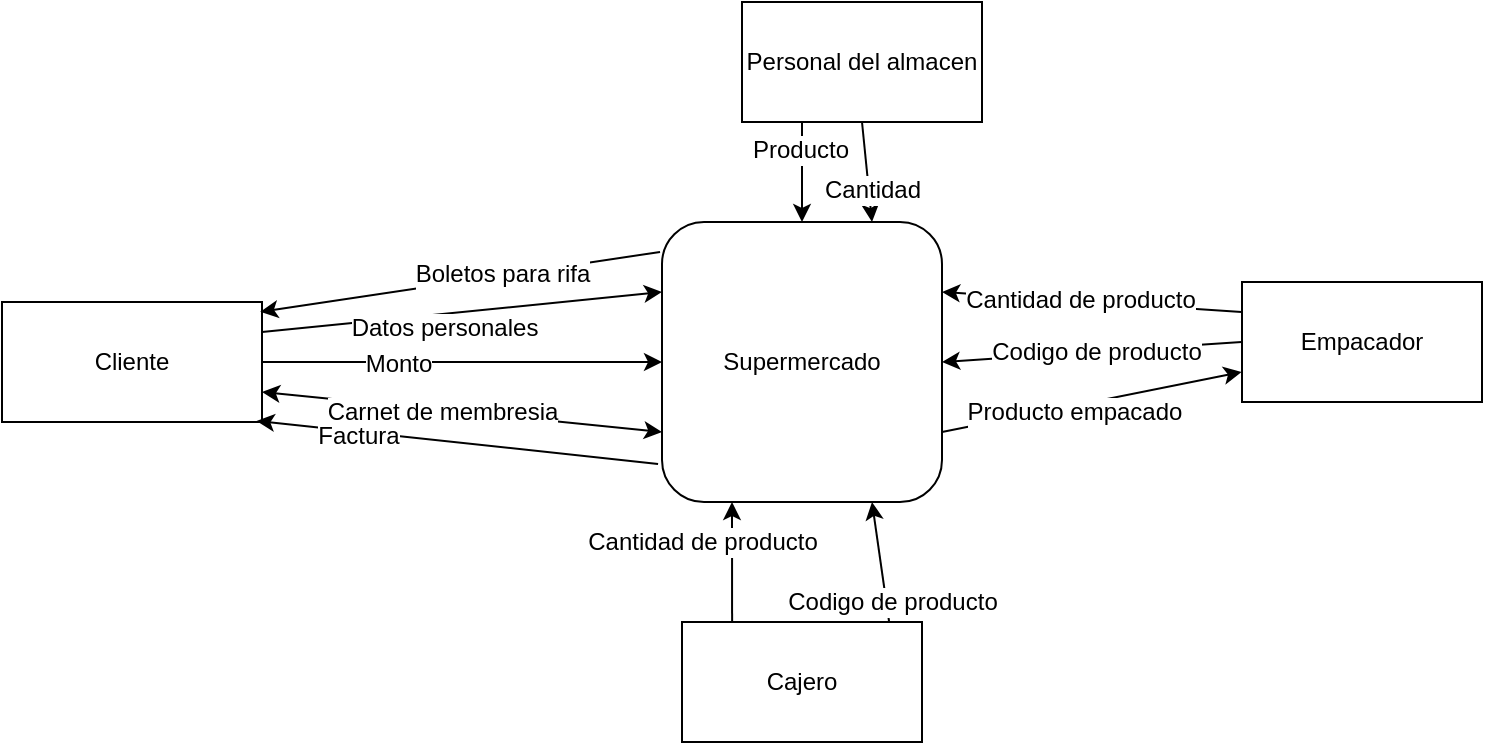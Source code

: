 <mxfile version="12.1.0" type="device" pages="1"><diagram id="RBgqoun1Oi7RcWf405jg" name="Page-1"><mxGraphModel dx="1754" dy="574" grid="1" gridSize="10" guides="1" tooltips="1" connect="1" arrows="1" fold="1" page="1" pageScale="1" pageWidth="850" pageHeight="1100" math="0" shadow="0"><root><mxCell id="0"/><mxCell id="1" parent="0"/><mxCell id="tN5eDUMFqfAJMbQB3UL4-1" value="Cliente" style="rounded=0;whiteSpace=wrap;html=1;" parent="1" vertex="1"><mxGeometry x="-20" y="260" width="130" height="60" as="geometry"/></mxCell><mxCell id="tN5eDUMFqfAJMbQB3UL4-2" value="" style="endArrow=classic;html=1;exitX=1;exitY=0.5;exitDx=0;exitDy=0;entryX=0;entryY=0.5;entryDx=0;entryDy=0;" parent="1" source="tN5eDUMFqfAJMbQB3UL4-1" target="tN5eDUMFqfAJMbQB3UL4-6" edge="1"><mxGeometry width="50" height="50" relative="1" as="geometry"><mxPoint x="150" y="380" as="sourcePoint"/><mxPoint x="290" y="290" as="targetPoint"/></mxGeometry></mxCell><mxCell id="tN5eDUMFqfAJMbQB3UL4-3" value="Monto" style="text;html=1;resizable=0;points=[];align=center;verticalAlign=middle;labelBackgroundColor=#ffffff;" parent="tN5eDUMFqfAJMbQB3UL4-2" vertex="1" connectable="0"><mxGeometry x="-0.319" y="-1" relative="1" as="geometry"><mxPoint as="offset"/></mxGeometry></mxCell><mxCell id="tN5eDUMFqfAJMbQB3UL4-4" value="" style="endArrow=classic;html=1;exitX=1;exitY=0.25;exitDx=0;exitDy=0;entryX=0;entryY=0.25;entryDx=0;entryDy=0;" parent="1" source="tN5eDUMFqfAJMbQB3UL4-1" target="tN5eDUMFqfAJMbQB3UL4-6" edge="1"><mxGeometry width="50" height="50" relative="1" as="geometry"><mxPoint x="230" y="230" as="sourcePoint"/><mxPoint x="300" y="225" as="targetPoint"/></mxGeometry></mxCell><mxCell id="tN5eDUMFqfAJMbQB3UL4-5" value="Datos personales&lt;br&gt;" style="text;html=1;resizable=0;points=[];align=center;verticalAlign=middle;labelBackgroundColor=#ffffff;" parent="tN5eDUMFqfAJMbQB3UL4-4" vertex="1" connectable="0"><mxGeometry x="-0.516" relative="1" as="geometry"><mxPoint x="42" y="3" as="offset"/></mxGeometry></mxCell><mxCell id="tN5eDUMFqfAJMbQB3UL4-6" value="Supermercado" style="rounded=1;whiteSpace=wrap;html=1;" parent="1" vertex="1"><mxGeometry x="310" y="220" width="140" height="140" as="geometry"/></mxCell><mxCell id="tN5eDUMFqfAJMbQB3UL4-14" value="" style="endArrow=classic;startArrow=classic;html=1;exitX=1;exitY=0.75;exitDx=0;exitDy=0;entryX=0;entryY=0.75;entryDx=0;entryDy=0;" parent="1" source="tN5eDUMFqfAJMbQB3UL4-1" target="tN5eDUMFqfAJMbQB3UL4-6" edge="1"><mxGeometry width="50" height="50" relative="1" as="geometry"><mxPoint x="240" y="330" as="sourcePoint"/><mxPoint x="290" y="280" as="targetPoint"/></mxGeometry></mxCell><mxCell id="tN5eDUMFqfAJMbQB3UL4-15" value="Carnet de membresia" style="text;html=1;resizable=0;points=[];align=center;verticalAlign=middle;labelBackgroundColor=#ffffff;" parent="tN5eDUMFqfAJMbQB3UL4-14" vertex="1" connectable="0"><mxGeometry x="-0.292" y="-3" relative="1" as="geometry"><mxPoint x="19.5" as="offset"/></mxGeometry></mxCell><mxCell id="tN5eDUMFqfAJMbQB3UL4-25" value="" style="endArrow=classic;html=1;entryX=0.25;entryY=1;entryDx=0;entryDy=0;exitX=0.179;exitY=-0.018;exitDx=0;exitDy=0;exitPerimeter=0;" parent="1" target="tN5eDUMFqfAJMbQB3UL4-6" edge="1"><mxGeometry width="50" height="50" relative="1" as="geometry"><mxPoint x="345.06" y="429.1" as="sourcePoint"/><mxPoint x="590" y="490" as="targetPoint"/></mxGeometry></mxCell><mxCell id="tN5eDUMFqfAJMbQB3UL4-26" value="Cantidad de producto" style="text;html=1;resizable=0;points=[];align=center;verticalAlign=middle;labelBackgroundColor=#ffffff;" parent="tN5eDUMFqfAJMbQB3UL4-25" vertex="1" connectable="0"><mxGeometry x="-0.133" y="2" relative="1" as="geometry"><mxPoint x="-13" y="-19" as="offset"/></mxGeometry></mxCell><mxCell id="tN5eDUMFqfAJMbQB3UL4-29" value="" style="endArrow=classic;html=1;entryX=1;entryY=0.25;entryDx=0;entryDy=0;exitX=0;exitY=0.25;exitDx=0;exitDy=0;" parent="1" target="tN5eDUMFqfAJMbQB3UL4-6" edge="1"><mxGeometry width="50" height="50" relative="1" as="geometry"><mxPoint x="599.799" y="265.0" as="sourcePoint"/><mxPoint x="630" y="400" as="targetPoint"/></mxGeometry></mxCell><mxCell id="tN5eDUMFqfAJMbQB3UL4-30" value="Cantidad de producto" style="text;html=1;resizable=0;points=[];align=center;verticalAlign=middle;labelBackgroundColor=#ffffff;" parent="tN5eDUMFqfAJMbQB3UL4-29" vertex="1" connectable="0"><mxGeometry x="-0.365" y="-1" relative="1" as="geometry"><mxPoint x="-33.5" y="-2.5" as="offset"/></mxGeometry></mxCell><mxCell id="tN5eDUMFqfAJMbQB3UL4-31" value="" style="endArrow=classic;html=1;exitX=0;exitY=0.5;exitDx=0;exitDy=0;entryX=1;entryY=0.5;entryDx=0;entryDy=0;" parent="1" target="tN5eDUMFqfAJMbQB3UL4-6" edge="1"><mxGeometry width="50" height="50" relative="1" as="geometry"><mxPoint x="599.799" y="280" as="sourcePoint"/><mxPoint x="490" y="290" as="targetPoint"/></mxGeometry></mxCell><mxCell id="tN5eDUMFqfAJMbQB3UL4-32" value="Codigo de producto" style="text;html=1;resizable=0;points=[];align=center;verticalAlign=middle;labelBackgroundColor=#ffffff;" parent="tN5eDUMFqfAJMbQB3UL4-31" vertex="1" connectable="0"><mxGeometry x="0.122" y="4" relative="1" as="geometry"><mxPoint x="10" y="-4.5" as="offset"/></mxGeometry></mxCell><mxCell id="tN5eDUMFqfAJMbQB3UL4-34" value="" style="endArrow=classic;html=1;exitX=1;exitY=0.75;exitDx=0;exitDy=0;entryX=0;entryY=0.75;entryDx=0;entryDy=0;" parent="1" source="tN5eDUMFqfAJMbQB3UL4-6" edge="1"><mxGeometry width="50" height="50" relative="1" as="geometry"><mxPoint x="600" y="380" as="sourcePoint"/><mxPoint x="599.799" y="295.0" as="targetPoint"/></mxGeometry></mxCell><mxCell id="tN5eDUMFqfAJMbQB3UL4-35" value="Producto empacado" style="text;html=1;resizable=0;points=[];align=center;verticalAlign=middle;labelBackgroundColor=#ffffff;" parent="tN5eDUMFqfAJMbQB3UL4-34" vertex="1" connectable="0"><mxGeometry x="-0.125" y="-3" relative="1" as="geometry"><mxPoint x="-1" as="offset"/></mxGeometry></mxCell><mxCell id="tN5eDUMFqfAJMbQB3UL4-36" value="Personal del almacen" style="rounded=0;whiteSpace=wrap;html=1;" parent="1" vertex="1"><mxGeometry x="350" y="110" width="120" height="60" as="geometry"/></mxCell><mxCell id="tN5eDUMFqfAJMbQB3UL4-47" value="" style="endArrow=classic;html=1;exitX=0.25;exitY=1;exitDx=0;exitDy=0;" parent="1" source="tN5eDUMFqfAJMbQB3UL4-36" target="tN5eDUMFqfAJMbQB3UL4-6" edge="1"><mxGeometry width="50" height="50" relative="1" as="geometry"><mxPoint x="350" y="200" as="sourcePoint"/><mxPoint x="400" y="150" as="targetPoint"/></mxGeometry></mxCell><mxCell id="tN5eDUMFqfAJMbQB3UL4-49" value="Producto" style="text;html=1;resizable=0;points=[];align=center;verticalAlign=middle;labelBackgroundColor=#ffffff;" parent="tN5eDUMFqfAJMbQB3UL4-47" vertex="1" connectable="0"><mxGeometry x="-0.462" y="-1" relative="1" as="geometry"><mxPoint as="offset"/></mxGeometry></mxCell><mxCell id="tN5eDUMFqfAJMbQB3UL4-50" value="" style="endArrow=classic;html=1;exitX=0.5;exitY=1;exitDx=0;exitDy=0;entryX=0.75;entryY=0;entryDx=0;entryDy=0;" parent="1" source="tN5eDUMFqfAJMbQB3UL4-36" target="tN5eDUMFqfAJMbQB3UL4-6" edge="1"><mxGeometry width="50" height="50" relative="1" as="geometry"><mxPoint x="580" y="130" as="sourcePoint"/><mxPoint x="410" y="210" as="targetPoint"/></mxGeometry></mxCell><mxCell id="tN5eDUMFqfAJMbQB3UL4-51" value="Cantidad" style="text;html=1;resizable=0;points=[];align=center;verticalAlign=middle;labelBackgroundColor=#ffffff;" parent="tN5eDUMFqfAJMbQB3UL4-50" vertex="1" connectable="0"><mxGeometry x="0.351" y="1" relative="1" as="geometry"><mxPoint as="offset"/></mxGeometry></mxCell><mxCell id="qZRjqUEpvfloqB_oTT8E-3" value="" style="endArrow=classic;html=1;entryX=0.993;entryY=0.082;entryDx=0;entryDy=0;entryPerimeter=0;exitX=-0.007;exitY=0.107;exitDx=0;exitDy=0;exitPerimeter=0;" parent="1" source="tN5eDUMFqfAJMbQB3UL4-6" target="tN5eDUMFqfAJMbQB3UL4-1" edge="1"><mxGeometry width="50" height="50" relative="1" as="geometry"><mxPoint x="230" y="260" as="sourcePoint"/><mxPoint x="280" y="210" as="targetPoint"/></mxGeometry></mxCell><mxCell id="qZRjqUEpvfloqB_oTT8E-4" value="Boletos para rifa" style="text;html=1;resizable=0;points=[];align=center;verticalAlign=middle;labelBackgroundColor=#ffffff;" parent="qZRjqUEpvfloqB_oTT8E-3" vertex="1" connectable="0"><mxGeometry x="-0.21" y="-1" relative="1" as="geometry"><mxPoint as="offset"/></mxGeometry></mxCell><mxCell id="lTJSJZw0K5cEBTDU2mvs-4" value="" style="endArrow=classic;html=1;exitX=-0.014;exitY=0.864;exitDx=0;exitDy=0;exitPerimeter=0;entryX=0.979;entryY=0.991;entryDx=0;entryDy=0;entryPerimeter=0;" parent="1" source="tN5eDUMFqfAJMbQB3UL4-6" target="tN5eDUMFqfAJMbQB3UL4-1" edge="1"><mxGeometry width="50" height="50" relative="1" as="geometry"><mxPoint x="150" y="430" as="sourcePoint"/><mxPoint x="150" y="370" as="targetPoint"/></mxGeometry></mxCell><mxCell id="lTJSJZw0K5cEBTDU2mvs-5" value="Factura" style="text;html=1;resizable=0;points=[];align=center;verticalAlign=middle;labelBackgroundColor=#ffffff;" parent="lTJSJZw0K5cEBTDU2mvs-4" vertex="1" connectable="0"><mxGeometry x="0.493" y="2" relative="1" as="geometry"><mxPoint as="offset"/></mxGeometry></mxCell><mxCell id="lTJSJZw0K5cEBTDU2mvs-7" value="" style="endArrow=classic;html=1;entryX=0.75;entryY=1;entryDx=0;entryDy=0;exitX=0.75;exitY=0;exitDx=0;exitDy=0;" parent="1" target="tN5eDUMFqfAJMbQB3UL4-6" edge="1"><mxGeometry width="50" height="50" relative="1" as="geometry"><mxPoint x="425" y="430" as="sourcePoint"/><mxPoint x="520" y="420" as="targetPoint"/></mxGeometry></mxCell><mxCell id="lTJSJZw0K5cEBTDU2mvs-8" value="Codigo de producto" style="text;html=1;resizable=0;points=[];align=center;verticalAlign=middle;labelBackgroundColor=#ffffff;" parent="lTJSJZw0K5cEBTDU2mvs-7" vertex="1" connectable="0"><mxGeometry x="0.167" y="1" relative="1" as="geometry"><mxPoint x="7" y="20.5" as="offset"/></mxGeometry></mxCell><mxCell id="ylChrdveX51MhTxcXklv-1" value="Cajero" style="rounded=0;whiteSpace=wrap;html=1;" vertex="1" parent="1"><mxGeometry x="320" y="420" width="120" height="60" as="geometry"/></mxCell><mxCell id="ylChrdveX51MhTxcXklv-2" value="Empacador" style="rounded=0;whiteSpace=wrap;html=1;" vertex="1" parent="1"><mxGeometry x="600" y="250" width="120" height="60" as="geometry"/></mxCell></root></mxGraphModel></diagram></mxfile>
